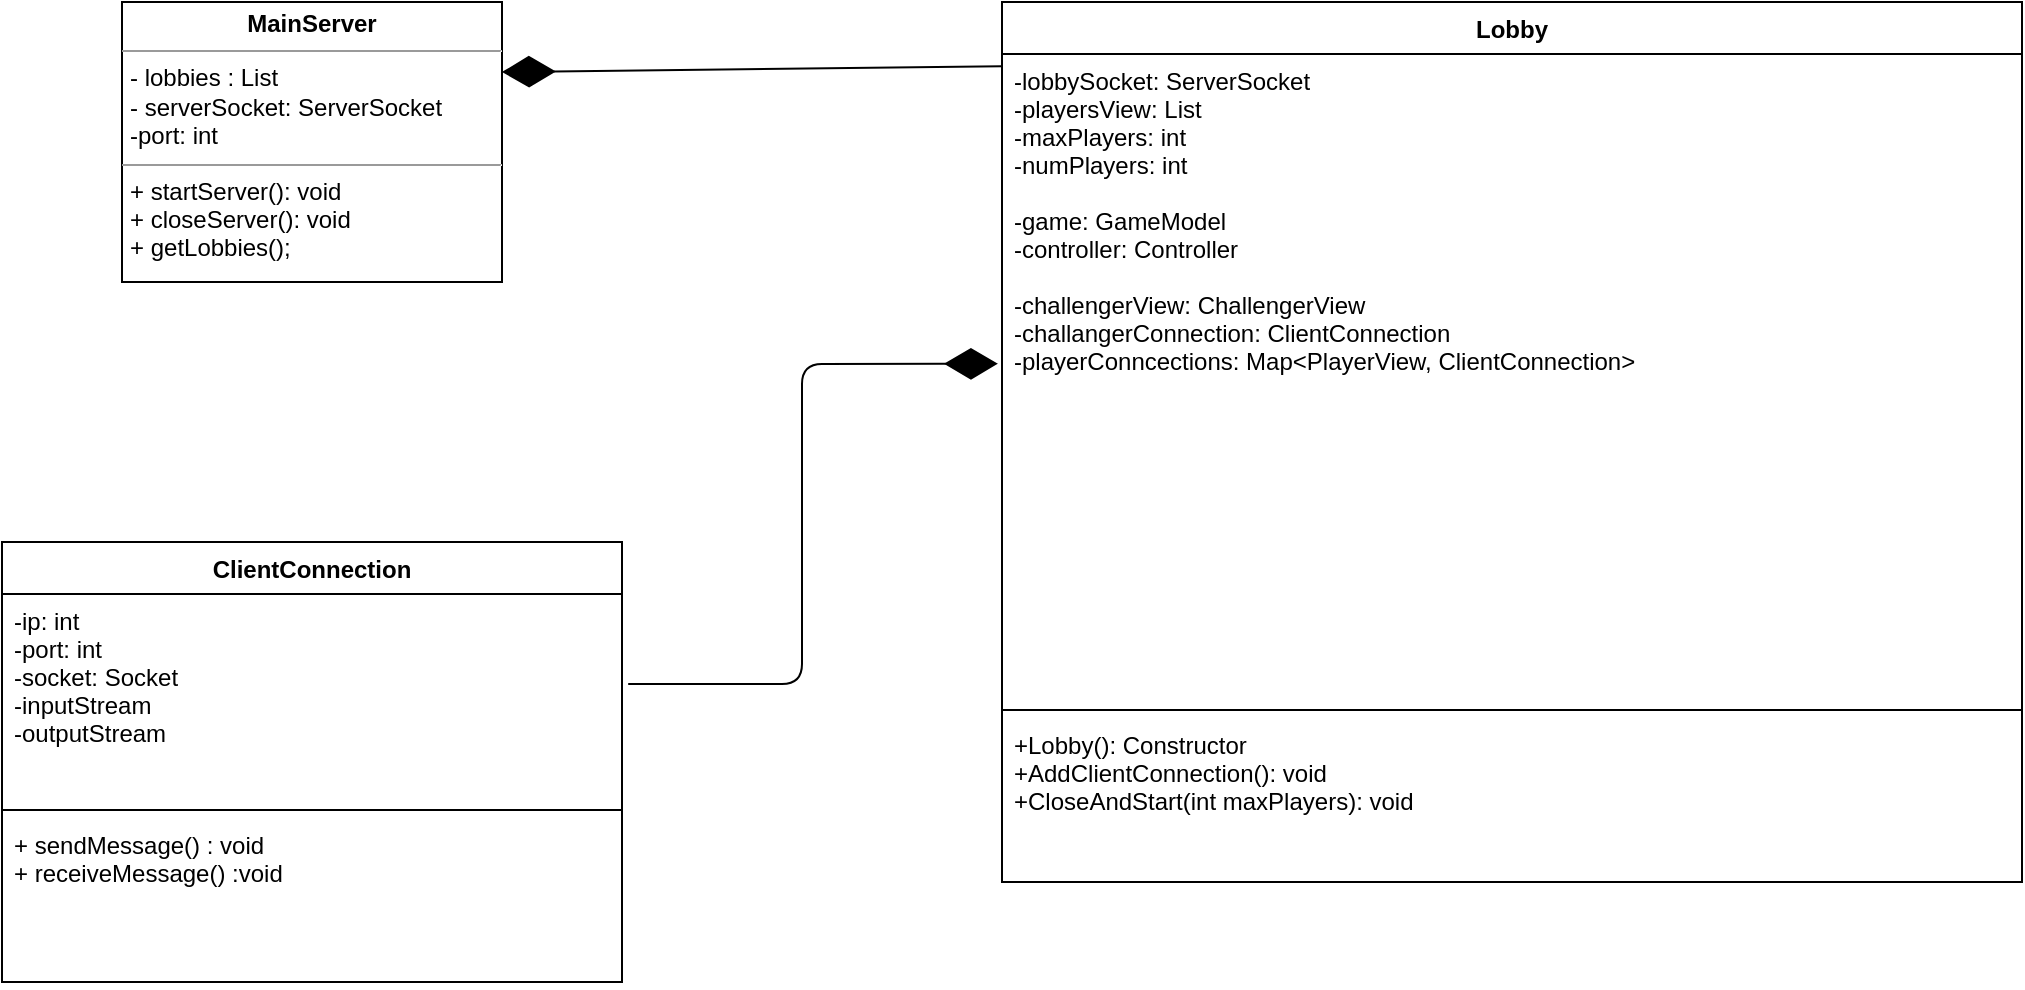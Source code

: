 <mxfile version="13.0.1" type="device"><diagram name="Page-1" id="c4acf3e9-155e-7222-9cf6-157b1a14988f"><mxGraphModel dx="2272" dy="791" grid="1" gridSize="10" guides="1" tooltips="1" connect="1" arrows="1" fold="1" page="1" pageScale="1" pageWidth="850" pageHeight="1100" background="#ffffff" math="0" shadow="0"><root><mxCell id="0"/><mxCell id="1" parent="0"/><mxCell id="5d2195bd80daf111-11" value="&lt;p style=&quot;margin: 0px ; margin-top: 4px ; text-align: center&quot;&gt;&lt;b&gt;MainServer&lt;/b&gt;&lt;/p&gt;&lt;hr size=&quot;1&quot;&gt;&lt;p style=&quot;margin: 0px ; margin-left: 4px&quot;&gt;- lobbies : List&lt;/p&gt;&lt;p style=&quot;margin: 0px ; margin-left: 4px&quot;&gt;- serverSocket: ServerSocket&lt;/p&gt;&lt;p style=&quot;margin: 0px ; margin-left: 4px&quot;&gt;-port: int&lt;/p&gt;&lt;hr size=&quot;1&quot;&gt;&lt;p style=&quot;margin: 0px ; margin-left: 4px&quot;&gt;+ startServer(): void&lt;br&gt;+ closeServer(): void&lt;/p&gt;&lt;p style=&quot;margin: 0px ; margin-left: 4px&quot;&gt;+ getLobbies();&lt;br&gt;&lt;/p&gt;" style="verticalAlign=top;align=left;overflow=fill;fontSize=12;fontFamily=Helvetica;html=1;rounded=0;shadow=0;comic=0;labelBackgroundColor=none;strokeWidth=1" parent="1" vertex="1"><mxGeometry x="-100" y="120" width="190" height="140" as="geometry"/></mxCell><mxCell id="FOAEpLjc0T6bC9rHAyzr-11" value="" style="endArrow=diamondThin;endFill=1;endSize=24;html=1;entryX=1;entryY=0.25;entryDx=0;entryDy=0;exitX=0;exitY=0.019;exitDx=0;exitDy=0;exitPerimeter=0;" edge="1" parent="1" source="FOAEpLjc0T6bC9rHAyzr-2" target="5d2195bd80daf111-11"><mxGeometry width="160" relative="1" as="geometry"><mxPoint x="180" y="350" as="sourcePoint"/><mxPoint x="380" y="420" as="targetPoint"/></mxGeometry></mxCell><mxCell id="FOAEpLjc0T6bC9rHAyzr-5" value="ClientConnection" style="swimlane;fontStyle=1;align=center;verticalAlign=top;childLayout=stackLayout;horizontal=1;startSize=26;horizontalStack=0;resizeParent=1;resizeParentMax=0;resizeLast=0;collapsible=1;marginBottom=0;" vertex="1" parent="1"><mxGeometry x="-160" y="390" width="310" height="220" as="geometry"/></mxCell><mxCell id="FOAEpLjc0T6bC9rHAyzr-6" value="-ip: int&#xA;-port: int&#xA;-socket: Socket&#xA;-inputStream&#xA;-outputStream&#xA;" style="text;strokeColor=none;fillColor=none;align=left;verticalAlign=top;spacingLeft=4;spacingRight=4;overflow=hidden;rotatable=0;points=[[0,0.5],[1,0.5]];portConstraint=eastwest;" vertex="1" parent="FOAEpLjc0T6bC9rHAyzr-5"><mxGeometry y="26" width="310" height="104" as="geometry"/></mxCell><mxCell id="FOAEpLjc0T6bC9rHAyzr-7" value="" style="line;strokeWidth=1;fillColor=none;align=left;verticalAlign=middle;spacingTop=-1;spacingLeft=3;spacingRight=3;rotatable=0;labelPosition=right;points=[];portConstraint=eastwest;" vertex="1" parent="FOAEpLjc0T6bC9rHAyzr-5"><mxGeometry y="130" width="310" height="8" as="geometry"/></mxCell><mxCell id="FOAEpLjc0T6bC9rHAyzr-8" value="+ sendMessage() : void&#xA;+ receiveMessage() :void&#xA;" style="text;strokeColor=none;fillColor=none;align=left;verticalAlign=top;spacingLeft=4;spacingRight=4;overflow=hidden;rotatable=0;points=[[0,0.5],[1,0.5]];portConstraint=eastwest;" vertex="1" parent="FOAEpLjc0T6bC9rHAyzr-5"><mxGeometry y="138" width="310" height="82" as="geometry"/></mxCell><mxCell id="FOAEpLjc0T6bC9rHAyzr-12" value="" style="endArrow=diamondThin;endFill=1;endSize=24;html=1;entryX=-0.004;entryY=0.478;entryDx=0;entryDy=0;entryPerimeter=0;exitX=1.01;exitY=0.433;exitDx=0;exitDy=0;exitPerimeter=0;" edge="1" parent="1" source="FOAEpLjc0T6bC9rHAyzr-6" target="FOAEpLjc0T6bC9rHAyzr-2"><mxGeometry width="160" relative="1" as="geometry"><mxPoint x="230" y="250" as="sourcePoint"/><mxPoint x="230" y="340" as="targetPoint"/><Array as="points"><mxPoint x="240" y="461"/><mxPoint x="240" y="301"/></Array></mxGeometry></mxCell><mxCell id="FOAEpLjc0T6bC9rHAyzr-1" value="Lobby" style="swimlane;fontStyle=1;align=center;verticalAlign=top;childLayout=stackLayout;horizontal=1;startSize=26;horizontalStack=0;resizeParent=1;resizeParentMax=0;resizeLast=0;collapsible=1;marginBottom=0;" vertex="1" parent="1"><mxGeometry x="340" y="120" width="510" height="440" as="geometry"><mxRectangle x="530" y="120" width="70" height="26" as="alternateBounds"/></mxGeometry></mxCell><mxCell id="FOAEpLjc0T6bC9rHAyzr-2" value="-lobbySocket: ServerSocket&#xA;-playersView: List&#xA;-maxPlayers: int&#xA;-numPlayers: int&#xA;&#xA;-game: GameModel&#xA;-controller: Controller&#xA;&#xA;-challengerView: ChallengerView&#xA;-challangerConnection: ClientConnection&#xA;-playerConncections: Map&lt;PlayerView, ClientConnection&gt;" style="text;strokeColor=none;fillColor=none;align=left;verticalAlign=top;spacingLeft=4;spacingRight=4;overflow=hidden;rotatable=0;points=[[0,0.5],[1,0.5]];portConstraint=eastwest;" vertex="1" parent="FOAEpLjc0T6bC9rHAyzr-1"><mxGeometry y="26" width="510" height="324" as="geometry"/></mxCell><mxCell id="FOAEpLjc0T6bC9rHAyzr-3" value="" style="line;strokeWidth=1;fillColor=none;align=left;verticalAlign=middle;spacingTop=-1;spacingLeft=3;spacingRight=3;rotatable=0;labelPosition=right;points=[];portConstraint=eastwest;" vertex="1" parent="FOAEpLjc0T6bC9rHAyzr-1"><mxGeometry y="350" width="510" height="8" as="geometry"/></mxCell><mxCell id="FOAEpLjc0T6bC9rHAyzr-4" value="+Lobby(): Constructor&#xA;+AddClientConnection(): void&#xA;+CloseAndStart(int maxPlayers): void&#xA;" style="text;strokeColor=none;fillColor=none;align=left;verticalAlign=top;spacingLeft=4;spacingRight=4;overflow=hidden;rotatable=0;points=[[0,0.5],[1,0.5]];portConstraint=eastwest;" vertex="1" parent="FOAEpLjc0T6bC9rHAyzr-1"><mxGeometry y="358" width="510" height="82" as="geometry"/></mxCell></root></mxGraphModel></diagram></mxfile>